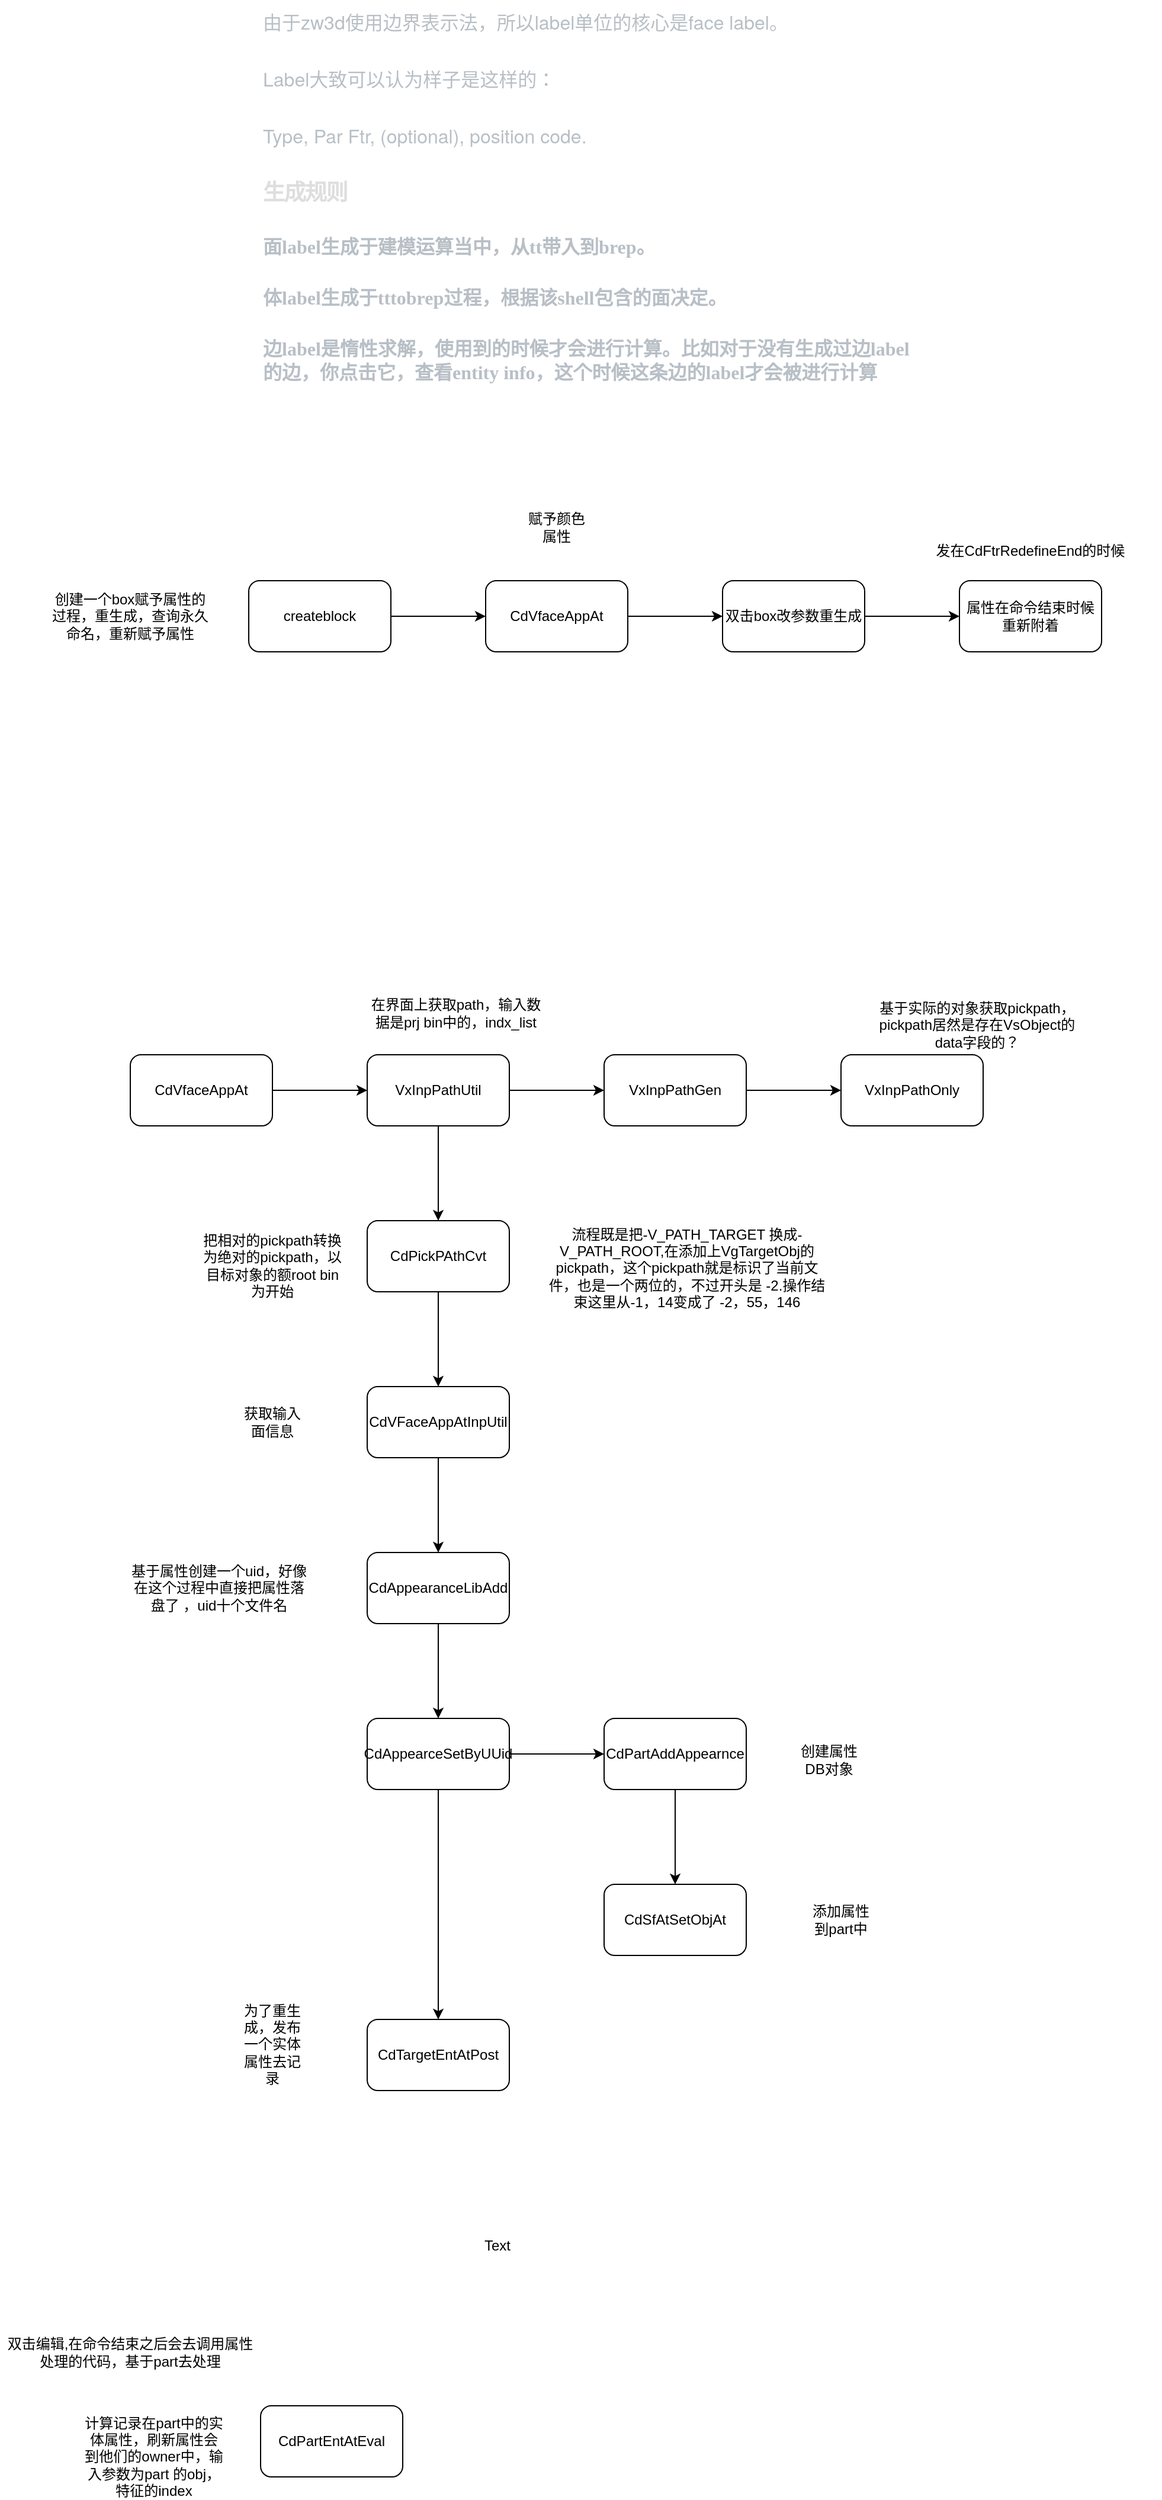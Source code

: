 <mxfile version="24.7.16">
  <diagram name="第 1 页" id="vYS6v0fsoe0cMUOPnu9x">
    <mxGraphModel dx="1877" dy="618" grid="1" gridSize="10" guides="1" tooltips="1" connect="1" arrows="1" fold="1" page="1" pageScale="1" pageWidth="827" pageHeight="1169" math="0" shadow="0">
      <root>
        <mxCell id="0" />
        <mxCell id="1" parent="0" />
        <mxCell id="Ts9Bh8uWTPnmQCfURnaA-1" value="&lt;h3 class=&quot;md-end-block md-heading md-focus&quot; style=&quot;box-sizing: border-box; break-after: avoid-page; break-inside: avoid; orphans: 4; font-size: 1.17rem; margin: 0px 0px 1.5rem; clear: both; overflow-wrap: break-word; padding: 0px; color: rgb(222, 222, 222); line-height: 1.5rem; letter-spacing: -1px; white-space: pre-wrap; position: relative; font-style: normal; font-variant-ligatures: normal; font-variant-caps: normal; text-align: start; text-indent: 0px; text-transform: none; widows: 2; word-spacing: 0px; -webkit-text-stroke-width: 0px; text-decoration-style: initial; text-decoration-color: initial;&quot;&gt;&lt;span class=&quot;md-plain md-expand&quot; style=&quot;box-sizing: border-box;&quot;&gt;&lt;p style=&quot;box-sizing: border-box; line-height: inherit; margin-top: 0px; margin-bottom: 1.5rem; overflow-wrap: break-word; position: relative; color: rgb(184, 191, 198); font-family: &amp;quot;Helvetica Neue&amp;quot;, Helvetica, Arial, sans-serif; font-size: 16px; font-weight: 400; letter-spacing: normal;&quot; class=&quot;md-end-block md-p&quot;&gt;&lt;span style=&quot;box-sizing: border-box;&quot; class=&quot;md-plain&quot;&gt;由于zw3d使用边界表示法，所以label单位的核心是face label。&lt;/span&gt;&lt;/p&gt;&lt;p style=&quot;box-sizing: border-box; line-height: inherit; margin-top: 0px; margin-bottom: 1.5rem; overflow-wrap: break-word; position: relative; color: rgb(184, 191, 198); font-family: &amp;quot;Helvetica Neue&amp;quot;, Helvetica, Arial, sans-serif; font-size: 16px; font-weight: 400; letter-spacing: normal;&quot; class=&quot;md-end-block md-p&quot;&gt;&lt;span style=&quot;box-sizing: border-box;&quot; class=&quot;md-plain&quot;&gt;Label大致可以认为样子是这样的：&lt;/span&gt;&lt;/p&gt;&lt;p style=&quot;box-sizing: border-box; line-height: inherit; margin-top: 0px; margin-bottom: 1.5rem; overflow-wrap: break-word; position: relative; color: rgb(184, 191, 198); font-family: &amp;quot;Helvetica Neue&amp;quot;, Helvetica, Arial, sans-serif; font-size: 16px; font-weight: 400; letter-spacing: normal;&quot; class=&quot;md-end-block md-p md-focus&quot;&gt;&lt;span style=&quot;box-sizing: border-box;&quot; class=&quot;md-plain md-expand&quot;&gt;Type, Par Ftr, (optional), position code.&lt;/span&gt;&lt;/p&gt;&lt;/span&gt;&lt;/h3&gt;&lt;h3 class=&quot;md-end-block md-heading md-focus&quot; style=&quot;box-sizing: border-box; break-after: avoid-page; break-inside: avoid; orphans: 4; font-size: 1.17rem; margin: 0px 0px 1.5rem; clear: both; overflow-wrap: break-word; padding: 0px; color: rgb(222, 222, 222); line-height: 1.5rem; letter-spacing: -1px; white-space: pre-wrap; position: relative; font-style: normal; font-variant-ligatures: normal; font-variant-caps: normal; text-align: start; text-indent: 0px; text-transform: none; widows: 2; word-spacing: 0px; -webkit-text-stroke-width: 0px; text-decoration-style: initial; text-decoration-color: initial;&quot;&gt;&lt;span class=&quot;md-plain md-expand&quot; style=&quot;box-sizing: border-box;&quot;&gt;&lt;font face=&quot;Times New Roman&quot;&gt;生成规则&lt;/font&gt;&lt;/span&gt;&lt;/h3&gt;&lt;p class=&quot;md-end-block md-p&quot; style=&quot;box-sizing: border-box; line-height: inherit; orphans: 4; margin-top: 0px; margin-bottom: 1.5rem; overflow-wrap: break-word; white-space: pre-wrap; position: relative; color: rgb(184, 191, 198); font-size: 16px; font-style: normal; font-variant-ligatures: normal; font-variant-caps: normal; letter-spacing: normal; text-align: start; text-indent: 0px; text-transform: none; widows: 2; word-spacing: 0px; -webkit-text-stroke-width: 0px; text-decoration-style: initial; text-decoration-color: initial;&quot;&gt;&lt;span class=&quot;md-plain&quot; style=&quot;box-sizing: border-box;&quot;&gt;&lt;b&gt;&lt;font face=&quot;Times New Roman&quot;&gt;面label生成于建模运算当中，从tt带入到brep。&lt;/font&gt;&lt;/b&gt;&lt;/span&gt;&lt;/p&gt;&lt;p class=&quot;md-end-block md-p&quot; style=&quot;box-sizing: border-box; line-height: inherit; orphans: 4; margin-top: 0px; margin-bottom: 1.5rem; overflow-wrap: break-word; white-space: pre-wrap; position: relative; color: rgb(184, 191, 198); font-size: 16px; font-style: normal; font-variant-ligatures: normal; font-variant-caps: normal; letter-spacing: normal; text-align: start; text-indent: 0px; text-transform: none; widows: 2; word-spacing: 0px; -webkit-text-stroke-width: 0px; text-decoration-style: initial; text-decoration-color: initial;&quot;&gt;&lt;span class=&quot;md-plain&quot; style=&quot;box-sizing: border-box;&quot;&gt;&lt;b&gt;&lt;font face=&quot;Times New Roman&quot;&gt;体label生成于tttobrep过程，根据该shell包含的面决定。&lt;/font&gt;&lt;/b&gt;&lt;/span&gt;&lt;/p&gt;&lt;p class=&quot;md-end-block md-p&quot; style=&quot;box-sizing: border-box; line-height: inherit; orphans: 4; margin-top: 0px; margin-bottom: 1.5rem; overflow-wrap: break-word; white-space: pre-wrap; position: relative; color: rgb(184, 191, 198); font-size: 16px; font-style: normal; font-variant-ligatures: normal; font-variant-caps: normal; letter-spacing: normal; text-align: start; text-indent: 0px; text-transform: none; widows: 2; word-spacing: 0px; -webkit-text-stroke-width: 0px; text-decoration-style: initial; text-decoration-color: initial;&quot;&gt;&lt;span class=&quot;md-plain&quot; style=&quot;box-sizing: border-box;&quot;&gt;&lt;b style=&quot;&quot;&gt;&lt;font face=&quot;Times New Roman&quot;&gt;边label是惰性求解，使用到的时候才会进行计算。比如对于没有生成过边label的边，你点击它，查看entity info，这个时候这条边的label才会被进行计算&lt;/font&gt;&lt;/b&gt;&lt;/span&gt;&lt;/p&gt;" style="text;whiteSpace=wrap;html=1;" vertex="1" parent="1">
          <mxGeometry x="190" y="50" width="560" height="370" as="geometry" />
        </mxCell>
        <mxCell id="Ts9Bh8uWTPnmQCfURnaA-2" value="创建一个box赋予属性的过程，重生成，查询永久命名，重新赋予属性" style="text;html=1;align=center;verticalAlign=middle;whiteSpace=wrap;rounded=0;" vertex="1" parent="1">
          <mxGeometry x="10" y="555" width="140" height="30" as="geometry" />
        </mxCell>
        <mxCell id="Ts9Bh8uWTPnmQCfURnaA-5" value="" style="edgeStyle=orthogonalEdgeStyle;rounded=0;orthogonalLoop=1;jettySize=auto;html=1;" edge="1" parent="1" source="Ts9Bh8uWTPnmQCfURnaA-3" target="Ts9Bh8uWTPnmQCfURnaA-4">
          <mxGeometry relative="1" as="geometry" />
        </mxCell>
        <mxCell id="Ts9Bh8uWTPnmQCfURnaA-3" value="createblock" style="rounded=1;whiteSpace=wrap;html=1;" vertex="1" parent="1">
          <mxGeometry x="180" y="540" width="120" height="60" as="geometry" />
        </mxCell>
        <mxCell id="Ts9Bh8uWTPnmQCfURnaA-40" value="" style="edgeStyle=orthogonalEdgeStyle;rounded=0;orthogonalLoop=1;jettySize=auto;html=1;" edge="1" parent="1" source="Ts9Bh8uWTPnmQCfURnaA-4" target="Ts9Bh8uWTPnmQCfURnaA-39">
          <mxGeometry relative="1" as="geometry" />
        </mxCell>
        <mxCell id="Ts9Bh8uWTPnmQCfURnaA-4" value="CdVfaceAppAt" style="rounded=1;whiteSpace=wrap;html=1;" vertex="1" parent="1">
          <mxGeometry x="380" y="540" width="120" height="60" as="geometry" />
        </mxCell>
        <mxCell id="Ts9Bh8uWTPnmQCfURnaA-6" value="赋予颜色属性" style="text;html=1;align=center;verticalAlign=middle;whiteSpace=wrap;rounded=0;" vertex="1" parent="1">
          <mxGeometry x="410" y="480" width="60" height="30" as="geometry" />
        </mxCell>
        <mxCell id="Ts9Bh8uWTPnmQCfURnaA-10" value="" style="edgeStyle=orthogonalEdgeStyle;rounded=0;orthogonalLoop=1;jettySize=auto;html=1;" edge="1" parent="1" source="Ts9Bh8uWTPnmQCfURnaA-8" target="Ts9Bh8uWTPnmQCfURnaA-9">
          <mxGeometry relative="1" as="geometry" />
        </mxCell>
        <mxCell id="Ts9Bh8uWTPnmQCfURnaA-8" value="CdVfaceAppAt" style="rounded=1;whiteSpace=wrap;html=1;" vertex="1" parent="1">
          <mxGeometry x="80" y="940" width="120" height="60" as="geometry" />
        </mxCell>
        <mxCell id="Ts9Bh8uWTPnmQCfURnaA-13" value="" style="edgeStyle=orthogonalEdgeStyle;rounded=0;orthogonalLoop=1;jettySize=auto;html=1;" edge="1" parent="1" source="Ts9Bh8uWTPnmQCfURnaA-9" target="Ts9Bh8uWTPnmQCfURnaA-12">
          <mxGeometry relative="1" as="geometry" />
        </mxCell>
        <mxCell id="Ts9Bh8uWTPnmQCfURnaA-18" value="" style="edgeStyle=orthogonalEdgeStyle;rounded=0;orthogonalLoop=1;jettySize=auto;html=1;" edge="1" parent="1" source="Ts9Bh8uWTPnmQCfURnaA-9" target="Ts9Bh8uWTPnmQCfURnaA-17">
          <mxGeometry relative="1" as="geometry" />
        </mxCell>
        <mxCell id="Ts9Bh8uWTPnmQCfURnaA-9" value="VxInpPathUtil" style="rounded=1;whiteSpace=wrap;html=1;" vertex="1" parent="1">
          <mxGeometry x="280" y="940" width="120" height="60" as="geometry" />
        </mxCell>
        <mxCell id="Ts9Bh8uWTPnmQCfURnaA-11" value="在界面上获取path，输入数据是prj bin中的，indx_list" style="text;html=1;align=center;verticalAlign=middle;whiteSpace=wrap;rounded=0;" vertex="1" parent="1">
          <mxGeometry x="280" y="890" width="150" height="30" as="geometry" />
        </mxCell>
        <mxCell id="Ts9Bh8uWTPnmQCfURnaA-15" value="" style="edgeStyle=orthogonalEdgeStyle;rounded=0;orthogonalLoop=1;jettySize=auto;html=1;" edge="1" parent="1" source="Ts9Bh8uWTPnmQCfURnaA-12" target="Ts9Bh8uWTPnmQCfURnaA-14">
          <mxGeometry relative="1" as="geometry" />
        </mxCell>
        <mxCell id="Ts9Bh8uWTPnmQCfURnaA-12" value="VxInpPathGen" style="rounded=1;whiteSpace=wrap;html=1;" vertex="1" parent="1">
          <mxGeometry x="480" y="940" width="120" height="60" as="geometry" />
        </mxCell>
        <mxCell id="Ts9Bh8uWTPnmQCfURnaA-14" value="VxInpPathOnly" style="rounded=1;whiteSpace=wrap;html=1;" vertex="1" parent="1">
          <mxGeometry x="680" y="940" width="120" height="60" as="geometry" />
        </mxCell>
        <mxCell id="Ts9Bh8uWTPnmQCfURnaA-16" value="基于实际的对象获取pickpath，pickpath居然是存在VsObject的data字段的？" style="text;html=1;align=center;verticalAlign=middle;whiteSpace=wrap;rounded=0;" vertex="1" parent="1">
          <mxGeometry x="710" y="900" width="170" height="30" as="geometry" />
        </mxCell>
        <mxCell id="Ts9Bh8uWTPnmQCfURnaA-22" value="" style="edgeStyle=orthogonalEdgeStyle;rounded=0;orthogonalLoop=1;jettySize=auto;html=1;" edge="1" parent="1" source="Ts9Bh8uWTPnmQCfURnaA-17" target="Ts9Bh8uWTPnmQCfURnaA-21">
          <mxGeometry relative="1" as="geometry" />
        </mxCell>
        <mxCell id="Ts9Bh8uWTPnmQCfURnaA-17" value="CdPickPAthCvt" style="rounded=1;whiteSpace=wrap;html=1;" vertex="1" parent="1">
          <mxGeometry x="280" y="1080" width="120" height="60" as="geometry" />
        </mxCell>
        <mxCell id="Ts9Bh8uWTPnmQCfURnaA-19" value="把相对的pickpath转换为绝对的pickpath，以目标对象的额root bin为开始" style="text;html=1;align=center;verticalAlign=middle;whiteSpace=wrap;rounded=0;" vertex="1" parent="1">
          <mxGeometry x="140" y="1095" width="120" height="45" as="geometry" />
        </mxCell>
        <mxCell id="Ts9Bh8uWTPnmQCfURnaA-20" value="流程既是把-V_PATH_TARGET 换成-V_PATH_ROOT,在添加上VgTargetObj的pickpath，这个pickpath就是标识了当前文件，也是一个两位的，不过开头是 -2.操作结束这里从-1，14变成了 -2，55，146" style="text;html=1;align=center;verticalAlign=middle;whiteSpace=wrap;rounded=0;" vertex="1" parent="1">
          <mxGeometry x="430" y="1090" width="240" height="60" as="geometry" />
        </mxCell>
        <mxCell id="Ts9Bh8uWTPnmQCfURnaA-25" value="" style="edgeStyle=orthogonalEdgeStyle;rounded=0;orthogonalLoop=1;jettySize=auto;html=1;" edge="1" parent="1" source="Ts9Bh8uWTPnmQCfURnaA-21" target="Ts9Bh8uWTPnmQCfURnaA-24">
          <mxGeometry relative="1" as="geometry" />
        </mxCell>
        <mxCell id="Ts9Bh8uWTPnmQCfURnaA-21" value="CdVFaceAppAtInpUtil" style="rounded=1;whiteSpace=wrap;html=1;" vertex="1" parent="1">
          <mxGeometry x="280" y="1220" width="120" height="60" as="geometry" />
        </mxCell>
        <mxCell id="Ts9Bh8uWTPnmQCfURnaA-23" value="获取输入面信息" style="text;html=1;align=center;verticalAlign=middle;whiteSpace=wrap;rounded=0;" vertex="1" parent="1">
          <mxGeometry x="170" y="1235" width="60" height="30" as="geometry" />
        </mxCell>
        <mxCell id="Ts9Bh8uWTPnmQCfURnaA-28" value="" style="edgeStyle=orthogonalEdgeStyle;rounded=0;orthogonalLoop=1;jettySize=auto;html=1;" edge="1" parent="1" source="Ts9Bh8uWTPnmQCfURnaA-24" target="Ts9Bh8uWTPnmQCfURnaA-27">
          <mxGeometry relative="1" as="geometry" />
        </mxCell>
        <mxCell id="Ts9Bh8uWTPnmQCfURnaA-24" value="CdAppearanceLibAdd" style="rounded=1;whiteSpace=wrap;html=1;" vertex="1" parent="1">
          <mxGeometry x="280" y="1360" width="120" height="60" as="geometry" />
        </mxCell>
        <mxCell id="Ts9Bh8uWTPnmQCfURnaA-26" value="基于属性创建一个uid，好像在这个过程中直接把属性落盘了 ，uid十个文件名" style="text;html=1;align=center;verticalAlign=middle;whiteSpace=wrap;rounded=0;" vertex="1" parent="1">
          <mxGeometry x="80" y="1375" width="150" height="30" as="geometry" />
        </mxCell>
        <mxCell id="Ts9Bh8uWTPnmQCfURnaA-30" value="" style="edgeStyle=orthogonalEdgeStyle;rounded=0;orthogonalLoop=1;jettySize=auto;html=1;" edge="1" parent="1" source="Ts9Bh8uWTPnmQCfURnaA-27" target="Ts9Bh8uWTPnmQCfURnaA-29">
          <mxGeometry relative="1" as="geometry" />
        </mxCell>
        <mxCell id="Ts9Bh8uWTPnmQCfURnaA-36" value="" style="edgeStyle=orthogonalEdgeStyle;rounded=0;orthogonalLoop=1;jettySize=auto;html=1;" edge="1" parent="1" source="Ts9Bh8uWTPnmQCfURnaA-27" target="Ts9Bh8uWTPnmQCfURnaA-35">
          <mxGeometry relative="1" as="geometry" />
        </mxCell>
        <mxCell id="Ts9Bh8uWTPnmQCfURnaA-27" value="CdAppearceSetByUUid" style="rounded=1;whiteSpace=wrap;html=1;" vertex="1" parent="1">
          <mxGeometry x="280" y="1500" width="120" height="60" as="geometry" />
        </mxCell>
        <mxCell id="Ts9Bh8uWTPnmQCfURnaA-32" value="" style="edgeStyle=orthogonalEdgeStyle;rounded=0;orthogonalLoop=1;jettySize=auto;html=1;" edge="1" parent="1" source="Ts9Bh8uWTPnmQCfURnaA-29" target="Ts9Bh8uWTPnmQCfURnaA-31">
          <mxGeometry relative="1" as="geometry" />
        </mxCell>
        <mxCell id="Ts9Bh8uWTPnmQCfURnaA-29" value="CdPartAddAppearnce" style="rounded=1;whiteSpace=wrap;html=1;" vertex="1" parent="1">
          <mxGeometry x="480" y="1500" width="120" height="60" as="geometry" />
        </mxCell>
        <mxCell id="Ts9Bh8uWTPnmQCfURnaA-31" value="CdSfAtSetObjAt" style="rounded=1;whiteSpace=wrap;html=1;" vertex="1" parent="1">
          <mxGeometry x="480" y="1640" width="120" height="60" as="geometry" />
        </mxCell>
        <mxCell id="Ts9Bh8uWTPnmQCfURnaA-33" value="创建属性DB对象" style="text;html=1;align=center;verticalAlign=middle;whiteSpace=wrap;rounded=0;" vertex="1" parent="1">
          <mxGeometry x="640" y="1520" width="60" height="30" as="geometry" />
        </mxCell>
        <mxCell id="Ts9Bh8uWTPnmQCfURnaA-34" value="添加属性到part中" style="text;html=1;align=center;verticalAlign=middle;whiteSpace=wrap;rounded=0;" vertex="1" parent="1">
          <mxGeometry x="650" y="1655" width="60" height="30" as="geometry" />
        </mxCell>
        <mxCell id="Ts9Bh8uWTPnmQCfURnaA-35" value="CdTargetEntAtPost" style="rounded=1;whiteSpace=wrap;html=1;" vertex="1" parent="1">
          <mxGeometry x="280" y="1754" width="120" height="60" as="geometry" />
        </mxCell>
        <mxCell id="Ts9Bh8uWTPnmQCfURnaA-37" value="为了重生成，发布一个实体属性去记录" style="text;html=1;align=center;verticalAlign=middle;whiteSpace=wrap;rounded=0;" vertex="1" parent="1">
          <mxGeometry x="170" y="1760" width="60" height="30" as="geometry" />
        </mxCell>
        <mxCell id="Ts9Bh8uWTPnmQCfURnaA-38" value="双击编辑,在命令结束之后会去调用属性处理的代码，基于part去处理" style="text;html=1;align=center;verticalAlign=middle;whiteSpace=wrap;rounded=0;" vertex="1" parent="1">
          <mxGeometry x="-30" y="2020" width="220" height="30" as="geometry" />
        </mxCell>
        <mxCell id="Ts9Bh8uWTPnmQCfURnaA-42" value="" style="edgeStyle=orthogonalEdgeStyle;rounded=0;orthogonalLoop=1;jettySize=auto;html=1;" edge="1" parent="1" source="Ts9Bh8uWTPnmQCfURnaA-39" target="Ts9Bh8uWTPnmQCfURnaA-41">
          <mxGeometry relative="1" as="geometry" />
        </mxCell>
        <mxCell id="Ts9Bh8uWTPnmQCfURnaA-39" value="双击box改参数重生成" style="rounded=1;whiteSpace=wrap;html=1;" vertex="1" parent="1">
          <mxGeometry x="580" y="540" width="120" height="60" as="geometry" />
        </mxCell>
        <mxCell id="Ts9Bh8uWTPnmQCfURnaA-41" value="属性在命令结束时候重新附着" style="rounded=1;whiteSpace=wrap;html=1;" vertex="1" parent="1">
          <mxGeometry x="780" y="540" width="120" height="60" as="geometry" />
        </mxCell>
        <mxCell id="Ts9Bh8uWTPnmQCfURnaA-43" value="发在CdFtrRedefineEnd的时候" style="text;html=1;align=center;verticalAlign=middle;whiteSpace=wrap;rounded=0;" vertex="1" parent="1">
          <mxGeometry x="730" y="500" width="220" height="30" as="geometry" />
        </mxCell>
        <mxCell id="Ts9Bh8uWTPnmQCfURnaA-44" value="CdPartEntAtEval" style="rounded=1;whiteSpace=wrap;html=1;" vertex="1" parent="1">
          <mxGeometry x="190" y="2080" width="120" height="60" as="geometry" />
        </mxCell>
        <mxCell id="Ts9Bh8uWTPnmQCfURnaA-46" value="Text" style="text;html=1;align=center;verticalAlign=middle;whiteSpace=wrap;rounded=0;" vertex="1" parent="1">
          <mxGeometry x="360" y="1930" width="60" height="30" as="geometry" />
        </mxCell>
        <mxCell id="Ts9Bh8uWTPnmQCfURnaA-47" value="计算记录在part中的实体属性，刷新属性会到他们的owner中，输入参数为part 的obj，特征的index" style="text;html=1;align=center;verticalAlign=middle;whiteSpace=wrap;rounded=0;" vertex="1" parent="1">
          <mxGeometry x="40" y="2095" width="120" height="55" as="geometry" />
        </mxCell>
      </root>
    </mxGraphModel>
  </diagram>
</mxfile>

